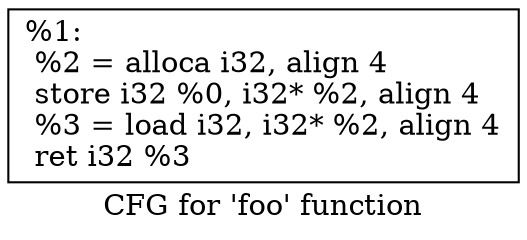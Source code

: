 digraph "CFG for 'foo' function" {
	label="CFG for 'foo' function";

	Node0x27a76a0 [shape=record,label="{%1:\l  %2 = alloca i32, align 4\l  store i32 %0, i32* %2, align 4\l  %3 = load i32, i32* %2, align 4\l  ret i32 %3\l}"];
}
